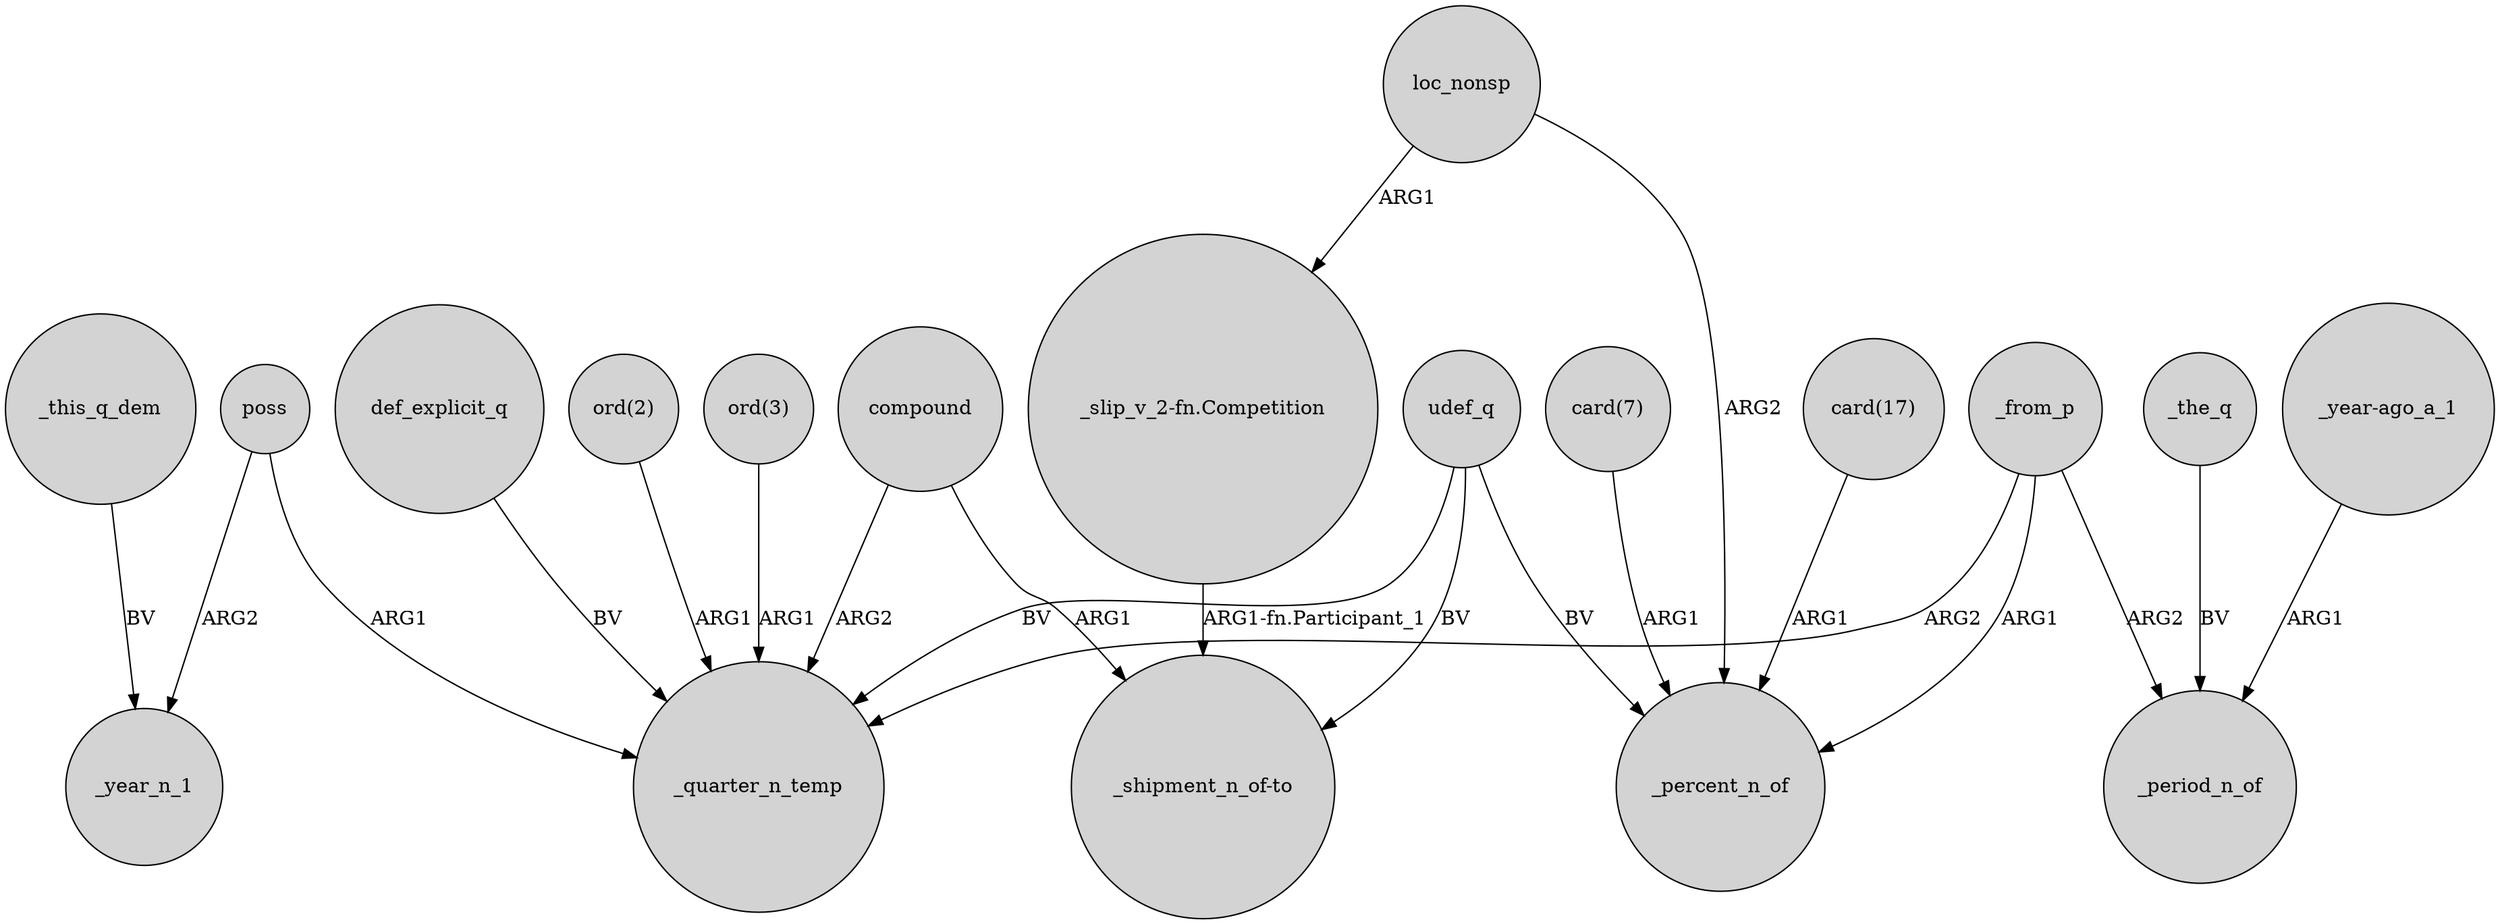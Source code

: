 digraph {
	node [shape=circle style=filled]
	_from_p -> _quarter_n_temp [label=ARG2]
	"card(7)" -> _percent_n_of [label=ARG1]
	"ord(3)" -> _quarter_n_temp [label=ARG1]
	loc_nonsp -> "_slip_v_2-fn.Competition" [label=ARG1]
	"card(17)" -> _percent_n_of [label=ARG1]
	"_slip_v_2-fn.Competition" -> "_shipment_n_of-to" [label="ARG1-fn.Participant_1"]
	"_year-ago_a_1" -> _period_n_of [label=ARG1]
	poss -> _year_n_1 [label=ARG2]
	_from_p -> _percent_n_of [label=ARG1]
	compound -> _quarter_n_temp [label=ARG2]
	udef_q -> _percent_n_of [label=BV]
	def_explicit_q -> _quarter_n_temp [label=BV]
	_this_q_dem -> _year_n_1 [label=BV]
	poss -> _quarter_n_temp [label=ARG1]
	udef_q -> _quarter_n_temp [label=BV]
	"ord(2)" -> _quarter_n_temp [label=ARG1]
	compound -> "_shipment_n_of-to" [label=ARG1]
	udef_q -> "_shipment_n_of-to" [label=BV]
	_the_q -> _period_n_of [label=BV]
	_from_p -> _period_n_of [label=ARG2]
	loc_nonsp -> _percent_n_of [label=ARG2]
}
